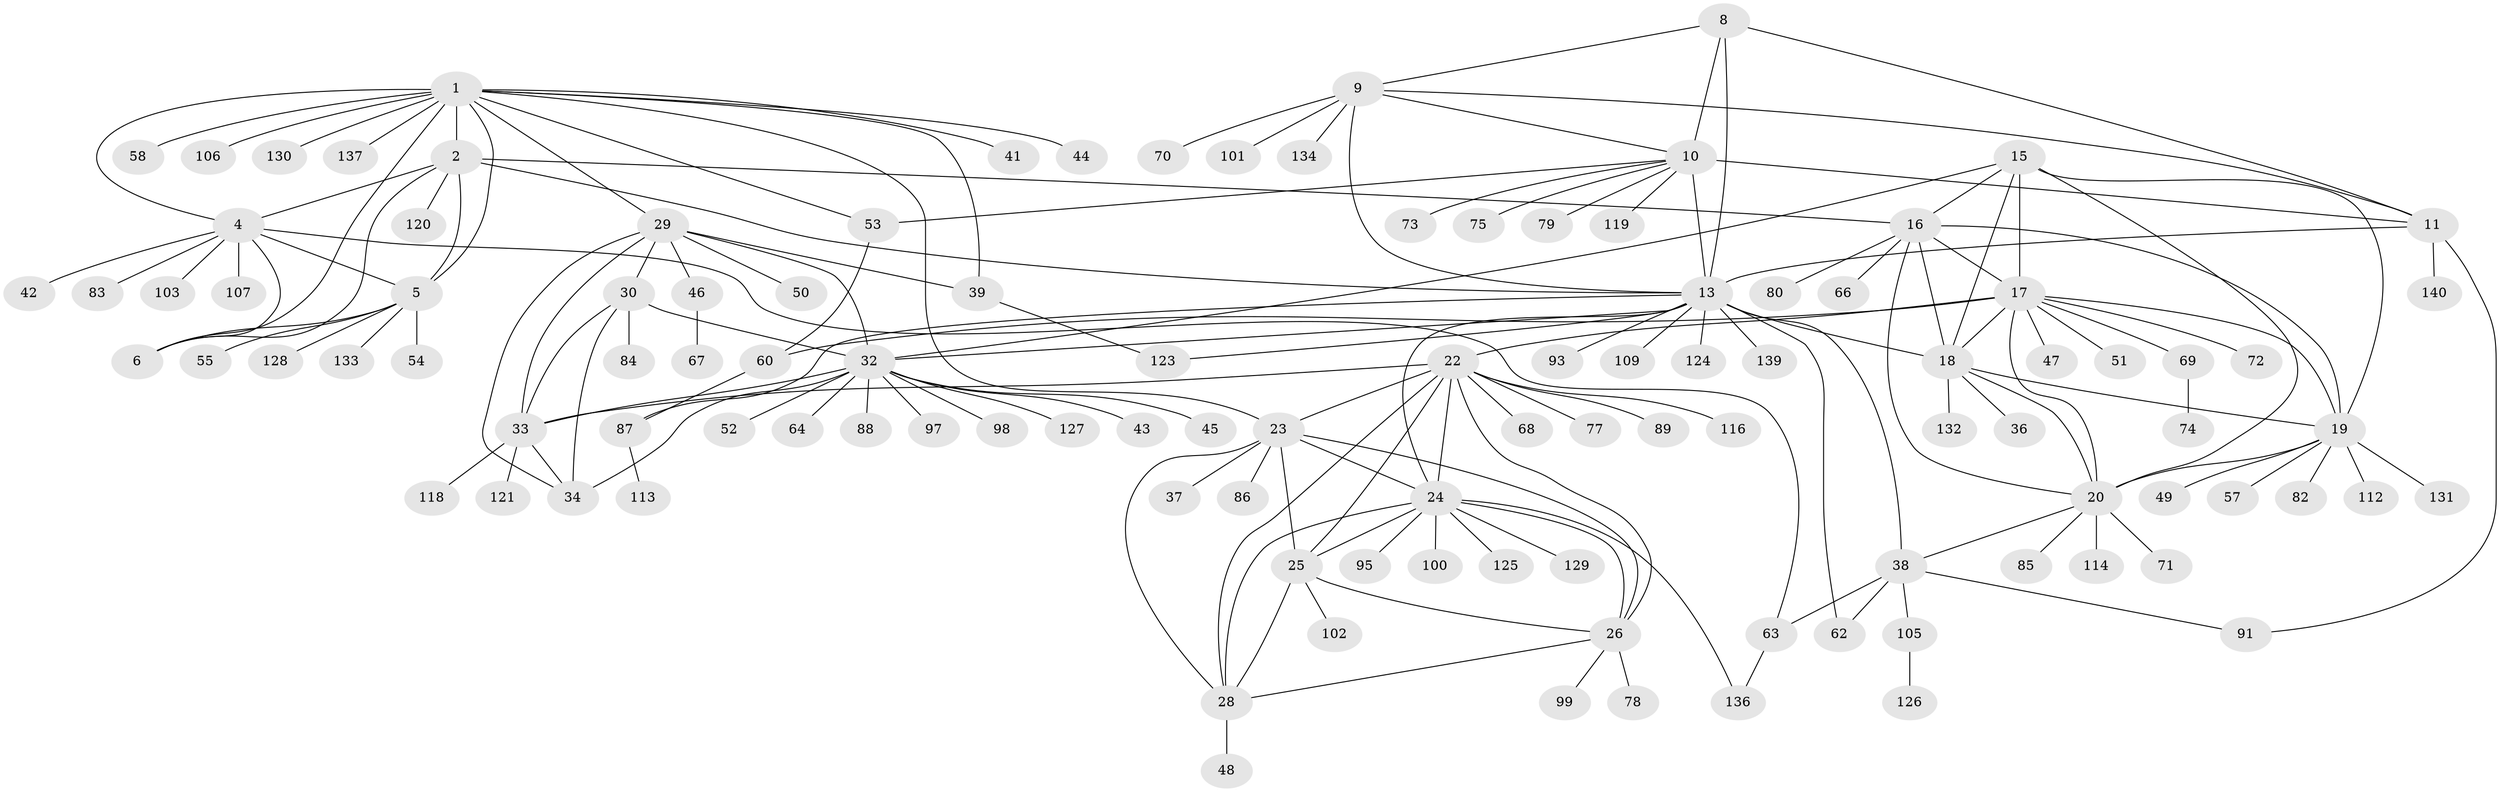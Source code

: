 // Generated by graph-tools (version 1.1) at 2025/52/02/27/25 19:52:22]
// undirected, 112 vertices, 165 edges
graph export_dot {
graph [start="1"]
  node [color=gray90,style=filled];
  1 [super="+7"];
  2 [super="+3"];
  4;
  5 [super="+108"];
  6;
  8;
  9;
  10 [super="+12"];
  11 [super="+76"];
  13 [super="+14"];
  15 [super="+81"];
  16;
  17 [super="+21"];
  18 [super="+40"];
  19 [super="+135"];
  20 [super="+61"];
  22 [super="+27"];
  23 [super="+115"];
  24 [super="+96"];
  25 [super="+92"];
  26 [super="+65"];
  28 [super="+56"];
  29 [super="+111"];
  30 [super="+31"];
  32 [super="+35"];
  33 [super="+59"];
  34 [super="+138"];
  36;
  37;
  38 [super="+94"];
  39;
  41;
  42;
  43;
  44;
  45;
  46 [super="+110"];
  47;
  48;
  49;
  50 [super="+90"];
  51 [super="+122"];
  52;
  53;
  54;
  55;
  57;
  58;
  60;
  62;
  63;
  64;
  66;
  67;
  68;
  69;
  70;
  71;
  72 [super="+117"];
  73;
  74;
  75;
  77;
  78;
  79;
  80;
  82;
  83;
  84;
  85;
  86;
  87;
  88;
  89;
  91;
  93;
  95;
  97;
  98;
  99;
  100;
  101;
  102;
  103 [super="+104"];
  105;
  106;
  107;
  109;
  112;
  113;
  114;
  116;
  118;
  119;
  120;
  121;
  123;
  124;
  125;
  126;
  127;
  128;
  129;
  130;
  131;
  132;
  133;
  134;
  136;
  137;
  139;
  140;
  1 -- 2 [weight=4];
  1 -- 4 [weight=2];
  1 -- 5 [weight=2];
  1 -- 6 [weight=2];
  1 -- 41;
  1 -- 130;
  1 -- 39;
  1 -- 137;
  1 -- 106;
  1 -- 44;
  1 -- 53;
  1 -- 23 [weight=2];
  1 -- 58;
  1 -- 29;
  2 -- 4 [weight=2];
  2 -- 5 [weight=2];
  2 -- 6 [weight=2];
  2 -- 120;
  2 -- 13;
  2 -- 16;
  4 -- 5;
  4 -- 6;
  4 -- 42;
  4 -- 63;
  4 -- 83;
  4 -- 103;
  4 -- 107;
  5 -- 6;
  5 -- 54;
  5 -- 55;
  5 -- 128;
  5 -- 133;
  8 -- 9;
  8 -- 10 [weight=2];
  8 -- 11;
  8 -- 13 [weight=2];
  9 -- 10 [weight=2];
  9 -- 11;
  9 -- 13 [weight=2];
  9 -- 70;
  9 -- 101;
  9 -- 134;
  10 -- 11 [weight=2];
  10 -- 13 [weight=4];
  10 -- 53;
  10 -- 73;
  10 -- 75;
  10 -- 79;
  10 -- 119;
  11 -- 13 [weight=2];
  11 -- 91;
  11 -- 140;
  13 -- 18;
  13 -- 38;
  13 -- 62;
  13 -- 87;
  13 -- 93;
  13 -- 109;
  13 -- 123;
  13 -- 124;
  13 -- 139;
  13 -- 24;
  13 -- 32;
  15 -- 16;
  15 -- 17 [weight=2];
  15 -- 18;
  15 -- 19;
  15 -- 20;
  15 -- 32;
  16 -- 17 [weight=2];
  16 -- 18;
  16 -- 19;
  16 -- 20;
  16 -- 66;
  16 -- 80;
  17 -- 18 [weight=2];
  17 -- 19 [weight=2];
  17 -- 20 [weight=2];
  17 -- 47;
  17 -- 51;
  17 -- 60;
  17 -- 69;
  17 -- 72;
  17 -- 22;
  18 -- 19;
  18 -- 20;
  18 -- 36;
  18 -- 132;
  19 -- 20;
  19 -- 49;
  19 -- 57;
  19 -- 82;
  19 -- 112;
  19 -- 131;
  20 -- 38;
  20 -- 85;
  20 -- 114;
  20 -- 71;
  22 -- 23 [weight=2];
  22 -- 24 [weight=2];
  22 -- 25 [weight=2];
  22 -- 26 [weight=2];
  22 -- 28 [weight=2];
  22 -- 33;
  22 -- 68;
  22 -- 89;
  22 -- 116;
  22 -- 77;
  23 -- 24;
  23 -- 25;
  23 -- 26;
  23 -- 28;
  23 -- 37;
  23 -- 86;
  24 -- 25;
  24 -- 26;
  24 -- 28;
  24 -- 95;
  24 -- 100;
  24 -- 125;
  24 -- 129;
  24 -- 136;
  25 -- 26;
  25 -- 28;
  25 -- 102;
  26 -- 28;
  26 -- 78;
  26 -- 99;
  28 -- 48;
  29 -- 30 [weight=2];
  29 -- 32 [weight=2];
  29 -- 33;
  29 -- 34;
  29 -- 39;
  29 -- 46;
  29 -- 50;
  30 -- 32 [weight=4];
  30 -- 33 [weight=2];
  30 -- 34 [weight=2];
  30 -- 84;
  32 -- 33 [weight=2];
  32 -- 34 [weight=2];
  32 -- 43;
  32 -- 45;
  32 -- 52;
  32 -- 64;
  32 -- 88;
  32 -- 97;
  32 -- 127;
  32 -- 98;
  33 -- 34;
  33 -- 118;
  33 -- 121;
  38 -- 62;
  38 -- 63;
  38 -- 105;
  38 -- 91;
  39 -- 123;
  46 -- 67;
  53 -- 60;
  60 -- 87;
  63 -- 136;
  69 -- 74;
  87 -- 113;
  105 -- 126;
}
